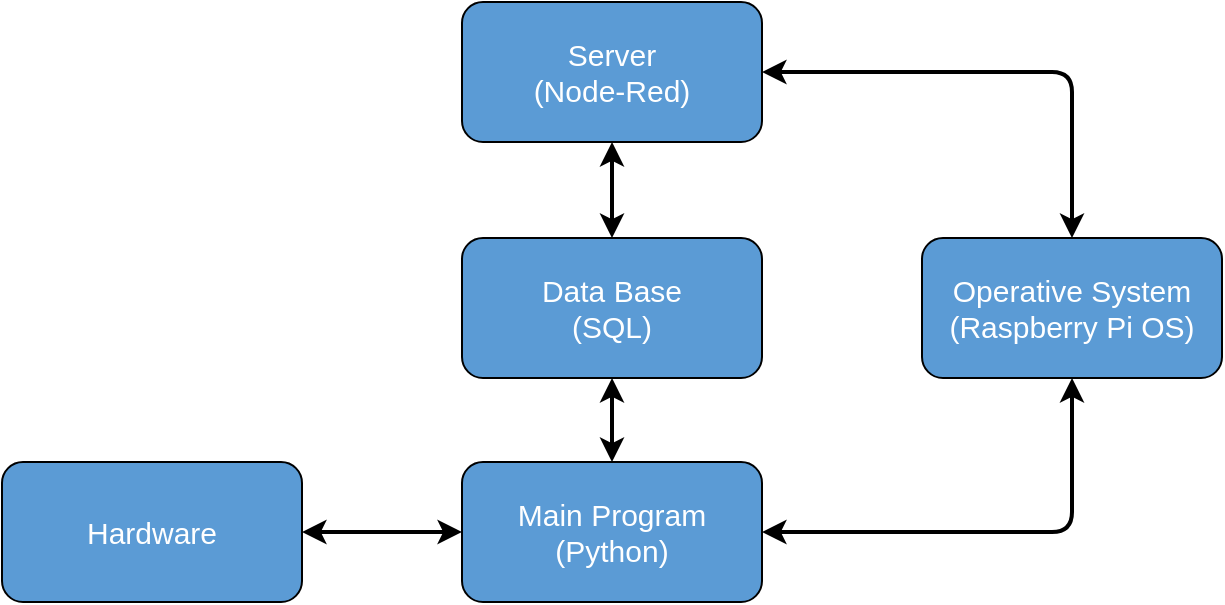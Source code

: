 <mxfile version="15.1.2" type="device"><diagram id="nUDx5p8LxjZFOJnzK3co" name="Page-1"><mxGraphModel dx="981" dy="526" grid="1" gridSize="10" guides="1" tooltips="1" connect="1" arrows="1" fold="1" page="1" pageScale="1" pageWidth="827" pageHeight="1169" math="0" shadow="0"><root><mxCell id="0"/><mxCell id="1" parent="0"/><mxCell id="WNCDxRpsLuR1S7EpxOOs-6" value="" style="edgeStyle=orthogonalEdgeStyle;rounded=0;orthogonalLoop=1;jettySize=auto;html=1;fontSize=15;fontColor=#FFFFFF;startArrow=classic;startFill=1;strokeWidth=2;" edge="1" parent="1" source="WNCDxRpsLuR1S7EpxOOs-1" target="WNCDxRpsLuR1S7EpxOOs-2"><mxGeometry relative="1" as="geometry"/></mxCell><mxCell id="WNCDxRpsLuR1S7EpxOOs-1" value="Hardware" style="rounded=1;whiteSpace=wrap;html=1;fontSize=15;fillColor=#5B9BD5;fontColor=#FFFFFF;labelBorderColor=none;" vertex="1" parent="1"><mxGeometry x="90" y="470" width="150" height="70" as="geometry"/></mxCell><mxCell id="WNCDxRpsLuR1S7EpxOOs-7" value="" style="edgeStyle=orthogonalEdgeStyle;rounded=1;orthogonalLoop=1;jettySize=auto;html=1;fontSize=15;fontColor=#FFFFFF;startArrow=classic;startFill=1;strokeWidth=2;" edge="1" parent="1" source="WNCDxRpsLuR1S7EpxOOs-2" target="WNCDxRpsLuR1S7EpxOOs-4"><mxGeometry relative="1" as="geometry"/></mxCell><mxCell id="WNCDxRpsLuR1S7EpxOOs-2" value="Main Program&lt;br style=&quot;font-size: 15px;&quot;&gt;(Python)" style="rounded=1;whiteSpace=wrap;html=1;fontSize=15;fillColor=#5B9BD5;fontColor=#FFFFFF;labelBorderColor=none;" vertex="1" parent="1"><mxGeometry x="320" y="470" width="150" height="70" as="geometry"/></mxCell><mxCell id="WNCDxRpsLuR1S7EpxOOs-3" value="Server&lt;br style=&quot;font-size: 15px;&quot;&gt;(Node-Red)" style="rounded=1;whiteSpace=wrap;html=1;fontSize=15;fillColor=#5B9BD5;fontColor=#FFFFFF;labelBorderColor=none;" vertex="1" parent="1"><mxGeometry x="320" y="240" width="150" height="70" as="geometry"/></mxCell><mxCell id="WNCDxRpsLuR1S7EpxOOs-15" style="edgeStyle=orthogonalEdgeStyle;orthogonalLoop=1;jettySize=auto;html=1;exitX=0.5;exitY=0;exitDx=0;exitDy=0;entryX=1;entryY=0.5;entryDx=0;entryDy=0;fontSize=15;fontColor=#FFFFFF;startArrow=classic;startFill=1;strokeWidth=2;rounded=1;" edge="1" parent="1" source="WNCDxRpsLuR1S7EpxOOs-4" target="WNCDxRpsLuR1S7EpxOOs-3"><mxGeometry relative="1" as="geometry"><Array as="points"><mxPoint x="625" y="275"/></Array></mxGeometry></mxCell><mxCell id="WNCDxRpsLuR1S7EpxOOs-4" value="&lt;font style=&quot;font-size: 15px&quot;&gt;Operative System&lt;br style=&quot;font-size: 15px&quot;&gt;(&lt;span style=&quot;text-align: left; font-size: 15px;&quot;&gt;Raspberry Pi OS&lt;/span&gt;)&lt;/font&gt;" style="rounded=1;whiteSpace=wrap;html=1;fontSize=15;fillColor=#5B9BD5;fontColor=#FFFFFF;labelBorderColor=none;" vertex="1" parent="1"><mxGeometry x="550" y="358" width="150" height="70" as="geometry"/></mxCell><mxCell id="WNCDxRpsLuR1S7EpxOOs-17" value="" style="edgeStyle=orthogonalEdgeStyle;rounded=1;orthogonalLoop=1;jettySize=auto;html=1;fontSize=15;fontColor=#FFFFFF;startArrow=classic;startFill=1;strokeWidth=2;" edge="1" parent="1" source="WNCDxRpsLuR1S7EpxOOs-16" target="WNCDxRpsLuR1S7EpxOOs-2"><mxGeometry relative="1" as="geometry"/></mxCell><mxCell id="WNCDxRpsLuR1S7EpxOOs-18" value="" style="edgeStyle=orthogonalEdgeStyle;rounded=1;orthogonalLoop=1;jettySize=auto;html=1;fontSize=15;fontColor=#FFFFFF;startArrow=classic;startFill=1;strokeWidth=2;" edge="1" parent="1" source="WNCDxRpsLuR1S7EpxOOs-16" target="WNCDxRpsLuR1S7EpxOOs-3"><mxGeometry relative="1" as="geometry"/></mxCell><mxCell id="WNCDxRpsLuR1S7EpxOOs-16" value="Data Base&lt;br&gt;(SQL)" style="rounded=1;whiteSpace=wrap;html=1;fontSize=15;fillColor=#5B9BD5;fontColor=#FFFFFF;labelBorderColor=none;" vertex="1" parent="1"><mxGeometry x="320" y="358" width="150" height="70" as="geometry"/></mxCell></root></mxGraphModel></diagram></mxfile>